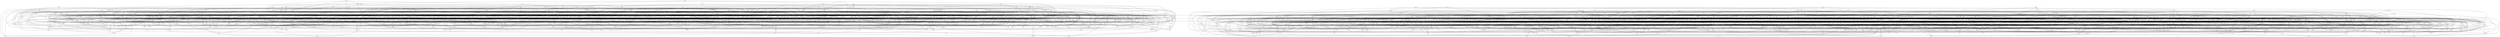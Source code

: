 strict graph {
  stv -- fjt
  stv -- tjt
  stv -- xdx
  dgq -- vmd
  dgq -- nbk
  dgq -- vgc
  dgq -- jxk
  jzd -- gmt
  jzd -- vjn
  jzd -- cdz
  jzd -- mkf
  jbv -- qrq
  lts -- bpd
  lts -- mlk
  lts -- tvq
  gzz -- pxt
  gzz -- cpm
  gzz -- ffm
  qjt -- dnr
  qjt -- vnl
  qjt -- fgg
  ddh -- kfq
  ddh -- mjp
  lkl -- gnl
  cdh -- cqt
  zmx -- chh
  zmx -- sjx
  zmx -- tzq
  gql -- prh
  gql -- qmc
  mjp -- szv
  vzr -- qch
  vzr -- tql
  krp -- vbt
  mtx -- zmr
  mtx -- hpk
  mtx -- qxf
  cpj -- dzs
  cpj -- trm
  cpj -- sgj
  vth -- lsm
  vth -- qhk
  vth -- qpq
  cjz -- hrl
  cjz -- gjh
  cjz -- fqh
  cjz -- gtg
  vqf -- ttl
  vqf -- jvt
  gsx -- hrv
  gsx -- hdd
  gsx -- pjf
  mql -- cxk
  glk -- mnt
  glk -- lxd
  glk -- xpl
  cbb -- mlk
  cbb -- vds
  cbb -- lgj
  cbb -- jbj
  jsd -- jbk
  jsd -- jbt
  jsd -- jrs
  hhv -- ttg
  hhv -- tkg
  hhv -- mlk
  bcz -- gkc
  bcz -- scj
  bcz -- xhl
  gmt -- xrx
  cpm -- pdp
  lvn -- nns
  lvn -- zhm
  lvn -- kkq
  lvn -- hpf
  bnv -- mnt
  bnv -- jvz
  tmk -- zrk
  tmk -- zch
  tmk -- tzj
  tmk -- tbj
  crx -- tdl
  crx -- hxx
  crx -- mst
  crx -- sqj
  rkz -- pth
  rkz -- ptn
  rkz -- fbd
  rkz -- krp
  hhd -- npg
  hhd -- mdc
  zdc -- frb
  zdc -- lbd
  zdc -- cnk
  zdc -- xkj
  zdc -- cmq
  tqh -- hjg
  gvs -- chf
  gvs -- gxg
  hcq -- jvz
  hcq -- vmr
  hcq -- gkc
  mlm -- ckd
  bkg -- stk
  bkg -- cqt
  bkg -- ckd
  bkg -- jhq
  bkg -- dft
  lpg -- gts
  lpg -- mqq
  lpg -- jzv
  hzh -- jdp
  hzh -- dpq
  hzh -- xxv
  hzh -- vzs
  rbd -- kbb
  rbd -- pdv
  rbd -- ldn
  rbd -- tlv
  zct -- tjq
  zct -- qtx
  zct -- fgx
  cjm -- lkr
  rhq -- pbj
  jdq -- dts
  jdq -- dkn
  jdq -- jnm
  jdq -- khc
  qcl -- hmp
  fgc -- jps
  fgc -- nnh
  fgc -- mpg
  fgc -- hjg
  lhv -- kbd
  lhv -- rhg
  lhv -- rcm
  lhv -- vdv
  czd -- sgz
  czd -- vlm
  czd -- nfq
  czd -- npq
  zqz -- sjz
  zqz -- dhz
  zqz -- tpd
  zqz -- nxk
  knk -- nqf
  knk -- njq
  knk -- xtg
  gmb -- nzb
  gmb -- rqb
  gmb -- vnl
  gmb -- mgs
  vls -- mgs
  vls -- ldq
  ngh -- dlb
  nvr -- zzt
  nvr -- qfq
  nvr -- gvs
  nvr -- frh
  fcz -- zqg
  fcz -- vdn
  fcz -- ffh
  znp -- czr
  znp -- vnc
  zzd -- jjr
  zzd -- zqf
  zzd -- spn
  zzd -- cbc
  zzd -- cjl
  sfm -- xxk
  sfm -- pjf
  sfm -- jzc
  sfm -- lrz
  qkk -- mlm
  qkk -- dmf
  czt -- tkg
  czt -- pgm
  zps -- ndv
  zps -- fqs
  vfg -- clp
  vfg -- mcc
  nxg -- qdp
  nxg -- fqs
  xls -- qcl
  xls -- bpp
  zqf -- cdh
  zqf -- hng
  fzx -- qfq
  qmg -- rmx
  glp -- bzr
  glp -- lrh
  glp -- rgk
  thc -- czf
  thc -- nqq
  thc -- jhl
  jtt -- gtj
  jtt -- jlf
  jtt -- jfc
  gvb -- jvt
  gvb -- gvn
  gvb -- tbd
  zxq -- vmb
  zxq -- tgp
  zxq -- hpk
  zxq -- jvp
  zxq -- llv
  clv -- cpj
  clv -- njx
  clv -- qjt
  clv -- bfh
  xdm -- prh
  xdm -- cbt
  xdm -- ttj
  ftv -- srs
  ftv -- tvh
  ftv -- jfc
  ftv -- gds
  cbl -- zxv
  cbl -- hxr
  zcq -- lcv
  ztk -- dlc
  ztk -- tcz
  ztk -- tdb
  ztk -- fhk
  bvt -- gbj
  bvt -- tdf
  bvt -- cdc
  bvt -- gbt
  xfz -- lzn
  xfz -- ddd
  xfz -- rkm
  xfz -- fbx
  ffs -- ghj
  ffs -- xcc
  ffs -- mhr
  ffs -- lpb
  pkn -- pjf
  nls -- lql
  xgv -- pkt
  xgv -- ckx
  css -- nnp
  gcf -- vhn
  gcf -- ksf
  gcf -- nbv
  jxm -- jhl
  jxm -- gcj
  rjn -- vtk
  rjn -- fhn
  rjn -- cmp
  ttg -- dbc
  ttg -- mjp
  gmh -- gpj
  gmh -- pkz
  gmh -- sfj
  gmh -- drj
  gmh -- srl
  dlm -- fqs
  dlm -- rmc
  dlm -- dhz
  dlm -- gqp
  stm -- cbz
  stm -- ggn
  stm -- xgv
  stm -- zbv
  tmb -- nmn
  tmb -- vvc
  tmb -- gpj
  tmb -- gvj
  fgv -- qkh
  fgv -- lfl
  fgv -- cvd
  fgv -- qvm
  rkr -- pbl
  rkr -- ctm
  rkr -- tcv
  rkr -- ttv
  kkl -- tfp
  fnd -- lvb
  fnd -- ttl
  fnd -- pjh
  fnd -- djn
  fnd -- qxf
  fnd -- kpl
  bqr -- fvg
  bqr -- ggk
  bqr -- vfc
  bqr -- lbd
  bqr -- mmk
  bqr -- gkr
  fsl -- kps
  zgl -- msb
  xcl -- btf
  rtc -- btp
  rtc -- lgs
  tdb -- fnf
  lxx -- nsp
  lxx -- clm
  gkz -- trn
  nns -- qxm
  vht -- kcz
  vht -- hqq
  vht -- zfk
  vht -- cds
  bxf -- qgz
  bxf -- kvt
  bxf -- rvm
  bxf -- rvk
  hpq -- cbp
  hpq -- jzc
  gtm -- szr
  gtm -- xdx
  gtm -- gtg
  jlm -- mqq
  jlm -- rff
  jlm -- trt
  jlm -- pjn
  vhk -- zkh
  vvc -- nmv
  vvc -- jgn
  jvh -- jvv
  jvh -- ckx
  spn -- cjl
  jlg -- mpm
  jlg -- xpn
  jlg -- phq
  jlg -- nbj
  ncl -- ckx
  fql -- xdf
  fql -- cjn
  fql -- jns
  fql -- qgz
  fql -- cbp
  kgf -- nqr
  zbf -- xnx
  zbf -- hkd
  zbf -- xxk
  zbf -- sht
  nlx -- mjz
  bqh -- skk
  bqh -- jtt
  bqh -- vvl
  bqh -- nqq
  vmx -- mng
  vmx -- fxs
  vmx -- mts
  vmx -- fnk
  hgg -- bpb
  hgg -- jhd
  hgg -- mcc
  hgg -- hrv
  cbf -- xvh
  cbf -- jvr
  ngk -- mzf
  ngk -- vmd
  ngk -- dqm
  zjm -- qrg
  zjm -- slk
  zjm -- bzt
  zjm -- rvv
  cxn -- gdr
  ckp -- csd
  ckp -- vds
  ckp -- bfx
  xpq -- zch
  xpq -- zhg
  xpq -- rqm
  xpq -- bpz
  fsn -- css
  fsn -- mpr
  nll -- mjg
  nll -- qfj
  nll -- fxx
  nll -- kfq
  nll -- tlg
  vjp -- cnd
  hzz -- xnb
  hzz -- bvz
  slk -- hsm
  slk -- gxg
  zjj -- hnf
  vzs -- txb
  btz -- mdc
  mpm -- nqf
  mpm -- dhv
  mpm -- mvh
  jcm -- smc
  jcm -- hsm
  jcm -- thc
  smj -- hlc
  fth -- vjp
  fth -- bhv
  srh -- dvt
  lcj -- gct
  lcj -- kcb
  lcj -- jzc
  lcj -- dbg
  lcj -- nbd
  hxx -- jgs
  hqk -- glj
  hqk -- kbz
  hqk -- tcr
  hqk -- qrc
  hqk -- vqh
  xcc -- vdv
  xcc -- rpb
  sll -- xzf
  sll -- dtb
  xvh -- qhm
  xvh -- csd
  ftl -- llv
  ftl -- ldp
  ftl -- qsx
  vzh -- pxt
  vzh -- lrx
  vzh -- lbn
  vzh -- txz
  vzh -- dvk
  kvr -- nxg
  kvr -- zhb
  kvr -- tvs
  lsd -- xxl
  lsd -- zss
  lsd -- rxr
  lsd -- mql
  fqm -- cxb
  fqm -- nmv
  fqm -- dgn
  fqm -- zmr
  fqm -- hsh
  fmm -- szr
  fmm -- rkm
  fmm -- frb
  dlr -- srt
  dlr -- gsr
  dlr -- ghq
  dlr -- zbc
  qzr -- gfg
  qzr -- qtx
  qzr -- jnm
  qzr -- pxm
  qzr -- tqv
  qzr -- rxg
  xnr -- xzx
  xnr -- mtc
  xnr -- cqt
  pmf -- gts
  pmf -- cps
  pmf -- kkl
  pmf -- fjf
  rvm -- qgr
  rvm -- dhf
  cvt -- dpq
  cvt -- trt
  cvt -- sdl
  cvt -- xgv
  dln -- ptn
  dln -- gnb
  dln -- jps
  mpr -- lsm
  mpr -- pzl
  ltp -- qjt
  ltp -- bpd
  ltp -- cgl
  ltp -- pgm
  kml -- gtc
  kml -- gzq
  kml -- hhl
  kml -- jhd
  plx -- gkn
  plx -- bgx
  plx -- zrj
  plx -- crm
  plx -- xpx
  tcz -- lxc
  hnf -- znj
  kkq -- qfj
  kkq -- bsj
  pbz -- crm
  zmj -- btz
  zmj -- zlj
  zmj -- ctm
  zmj -- hhp
  dsx -- tlj
  shq -- fvt
  shq -- dvt
  fxk -- zcd
  fxk -- gzn
  fxk -- prk
  fxk -- mvf
  kcx -- zds
  kcx -- ght
  kcx -- qqx
  kcx -- tnp
  tpn -- nkb
  tpn -- vzr
  zkd -- qnp
  zkd -- cdh
  zkd -- jns
  dpg -- gln
  dpg -- kbz
  dpg -- zrj
  vkr -- tlm
  vkr -- xkt
  vkr -- zjm
  vkr -- hrm
  gvj -- lmz
  qnp -- pbk
  njt -- ddh
  njt -- fdx
  njt -- hzh
  njt -- bfv
  csg -- gcm
  csg -- vth
  hdp -- smg
  hdp -- szq
  hdp -- xdm
  hdp -- bzr
  gxt -- tlj
  gxt -- hgs
  qvp -- rpd
  qvp -- xkt
  czv -- njq
  mkb -- zrh
  mkb -- zpl
  mkb -- rmx
  mkb -- vhl
  mkb -- rmk
  xjh -- lbd
  xjh -- zps
  xjh -- ldm
  xjh -- vjp
  bmp -- pnb
  bmp -- hmp
  xmz -- hbl
  xmz -- tmx
  xmz -- ncb
  xmz -- jgd
  njc -- xsg
  njc -- dzl
  njc -- zdb
  xfh -- xhp
  xfh -- cmq
  xfh -- jrs
  xfh -- fgx
  tvq -- qmg
  tvq -- mlk
  tvq -- pll
  rgk -- smj
  vnm -- cpm
  vnm -- znj
  vnm -- ccj
  vnm -- nqr
  lvb -- rtx
  ftj -- thk
  ftj -- gqr
  ftj -- npg
  ftj -- zst
  ppd -- jqx
  ppd -- rzt
  ppd -- bmz
  rzt -- bmd
  rzt -- xkz
  rhh -- frc
  rhh -- ddg
  rhh -- mtc
  rhh -- jbv
  hmr -- cmq
  hmr -- rjs
  hmr -- kkq
  kbf -- lpg
  kbf -- dvt
  kbf -- ffm
  kbf -- gns
  xhq -- gkz
  xhq -- tcr
  xhq -- thg
  sqv -- rrs
  sqv -- nns
  sqv -- tln
  ggk -- hnz
  ggk -- pgm
  zvg -- bfh
  zvg -- ncl
  zvg -- cvk
  mjg -- qbm
  mjg -- ttq
  mjg -- nsp
  mjg -- lgz
  sxc -- tvh
  sxc -- vvs
  zst -- vhr
  zst -- shc
  zst -- snf
  lxc -- jns
  mkm -- vqh
  mkm -- znp
  mkm -- zss
  mkm -- vmb
  mkm -- rhq
  fhx -- png
  fhx -- lbg
  vkn -- pqj
  vkn -- hsh
  vkn -- gzq
  jgs -- mvk
  cdc -- ptm
  cdc -- qzd
  lst -- gjn
  lst -- nlh
  tcs -- crb
  tcs -- crz
  bgf -- hrv
  xvb -- xrd
  xvb -- btp
  xvb -- tln
  vxc -- zzt
  vxc -- htf
  xxl -- pgn
  xxl -- fhs
  xxl -- ksn
  cvk -- mxj
  cvk -- kvj
  cvk -- nlx
  stb -- zdq
  hfs -- vvx
  hfs -- jbl
  hfs -- rff
  rmx -- crq
  mrz -- bph
  dgz -- nqr
  dgz -- djc
  dgz -- mnd
  dgz -- knk
  pbl -- sbm
  jkn -- dpg
  jkn -- tbg
  jkn -- hrm
  mgs -- vll
  nbh -- tlq
  nbh -- mbq
  nbh -- sld
  nbh -- qbm
  msb -- klc
  fjh -- zvv
  jcz -- kqd
  jcz -- tdl
  tvx -- ttl
  tvx -- sfc
  mnt -- bbc
  mnt -- kvj
  mnt -- bph
  bht -- cqg
  bht -- qkk
  bht -- ldp
  bht -- ltb
  vvs -- dnt
  vvs -- vfx
  kdr -- lgn
  kdr -- qsd
  kdr -- jlt
  rct -- pvm
  rct -- flg
  rct -- lrq
  rct -- bsj
  rct -- dhv
  vdx -- grl
  vdx -- pps
  vdx -- mts
  vdx -- grs
  lzm -- fck
  lzm -- mxj
  lzm -- cpm
  lzm -- dlq
  lzm -- nls
  tbh -- xrx
  gzn -- mhk
  gzn -- lbx
  jvk -- bfv
  jvk -- jrd
  jvk -- kps
  jvk -- fsm
  jvk -- lnm
  jvk -- hrk
  pth -- pzl
  pth -- ldp
  pth -- gvx
  ngj -- fnl
  ngj -- zfk
  ngj -- qzr
  ngj -- tgd
  vdn -- rgt
  vdn -- czr
  vdn -- pjj
  zvz -- tlj
  zvz -- nbv
  xfg -- xkn
  xfg -- cxb
  hnp -- vdv
  hnp -- cjn
  hnp -- zzv
  mgr -- zfd
  mgr -- qkk
  mgr -- tmj
  jrh -- dzs
  czf -- vfx
  pvn -- ldm
  pvn -- dzl
  lbh -- qpg
  lbh -- zlc
  nbj -- kcz
  nbj -- cps
  gpm -- bkv
  gpm -- fmm
  gpm -- lzp
  gpm -- cdc
  gpm -- fxv
  zcf -- xfb
  zcf -- xdb
  zcf -- mnd
  zcf -- czt
  zcf -- vmq
  rtb -- vhl
  rtb -- ldn
  rtb -- nxk
  rtb -- gtm
  ccl -- znf
  ccl -- mbp
  ccl -- vjd
  sld -- rdz
  sld -- gst
  dbn -- tbz
  dbn -- gvx
  dbn -- vrd
  dbn -- pkn
  zvc -- nsc
  zvc -- mcq
  jhj -- jlf
  jhj -- sqd
  jhj -- lkl
  jhj -- jcm
  jhj -- vvl
  vhf -- pnb
  ptm -- tfp
  ptm -- tlq
  srl -- vtk
  srl -- hdx
  srl -- zct
  frj -- jjr
  frj -- qrg
  zfk -- rrj
  zfk -- rqb
  fnf -- rzx
  fnf -- jns
  fnf -- tqp
  xjs -- hcx
  xjs -- shq
  xjs -- txb
  xjs -- gmb
  xjs -- gch
  tdq -- mhk
  tdq -- xfg
  tdq -- smc
  gmj -- dck
  gmj -- cks
  gmj -- gzz
  gmj -- pjn
  khc -- qmg
  khc -- nlg
  khc -- zsd
  zrh -- gbn
  qtx -- kfq
  rxj -- tbg
  rxj -- ftv
  rxj -- dhf
  rxj -- bkh
  ldr -- nsc
  ldr -- rvs
  ldr -- srt
  cxp -- zdb
  bqn -- xmt
  bqn -- zgl
  bqn -- bsm
  bqn -- blp
  flg -- gst
  vmq -- lll
  bjb -- gcj
  bjb -- mcc
  bjb -- lvb
  nqc -- vxq
  nqc -- tjg
  nqc -- xhp
  nqc -- sld
  bfh -- cxn
  qrl -- mdr
  qrl -- pbz
  qrl -- vvl
  vxq -- dnl
  vxq -- lgs
  vxq -- gnk
  vxq -- rtp
  jbh -- rvp
  jfc -- ddk
  jfc -- mtc
  rvd -- jlc
  rvd -- ndv
  ncb -- srd
  ncb -- gkn
  bjx -- bsm
  bjx -- ltb
  tpx -- czv
  tpx -- szr
  tpx -- tfp
  vhr -- mvk
  qdp -- kps
  qdp -- zsd
  djc -- vdh
  sjz -- kbj
  sjz -- tlg
  qrc -- hxx
  tpt -- gnj
  cbc -- cqt
  cpq -- mvb
  cpq -- jxn
  njb -- dbb
  njb -- hrx
  njb -- pxm
  xmm -- bmg
  xmm -- zpz
  xmm -- kkq
  xmm -- qfk
  xmm -- lgs
  tbj -- dlk
  tbj -- fpf
  jbj -- csd
  jbj -- lgj
  vfc -- mng
  vfc -- qvj
  cnx -- pdv
  cnk -- shq
  cnk -- jhg
  fhs -- jxn
  fxx -- fhf
  fxx -- vnl
  fxx -- ncf
  fxx -- bvp
  fxx -- bpd
  fxx -- jhg
  hth -- mqq
  hth -- cks
  hth -- gjh
  hth -- pvm
  rmc -- skz
  rmc -- dcd
  rmc -- xdx
  qks -- bhv
  zhx -- zmr
  zhx -- jtx
  zhx -- qxd
  mbq -- vdb
  mbq -- hpg
  psk -- bkc
  psk -- zzx
  mlj -- txn
  mlj -- fcr
  mlj -- rvv
  dhf -- xqn
  nbf -- zbl
  nbf -- hsb
  gnj -- zhm
  hrb -- rrj
  hrb -- tkg
  hrb -- rff
  gfr -- pll
  rvp -- lks
  tmx -- frj
  tmx -- zbt
  tmx -- dlb
  tmx -- lbx
  lhl -- kqd
  lhl -- csg
  lhl -- rxx
  mxz -- pkn
  mxz -- nnh
  jjr -- tlm
  jjr -- rvp
  bkk -- zhk
  bkk -- bvx
  bkk -- qqx
  bkk -- tkm
  bkk -- psp
  hbl -- mdc
  hbl -- kvt
  hbl -- jvp
  hbl -- rkd
  hbl -- rvm
  gnm -- pbl
  gnm -- bmz
  xgh -- bsj
  xgh -- gcr
  xgh -- hrb
  rmv -- rhq
  smg -- btf
  smg -- sqz
  smg -- jhl
  hcn -- bbc
  hcn -- fjt
  hcn -- fqq
  prk -- bgf
  prk -- pkk
  zjf -- hzq
  ffk -- dvk
  ffk -- rxm
  ffk -- vvx
  ffk -- kdr
  dbz -- vhk
  dbz -- hqv
  dbz -- djn
  dbz -- ndx
  dbz -- gpl
  dbz -- vqf
  dbz -- pnx
  pdp -- vkl
  pdp -- nqf
  gfg -- nls
  gfg -- mrz
  rkc -- srh
  gxz -- dpq
  gxz -- fhf
  gxz -- rng
  ssn -- rnx
  ssn -- mmk
  ssn -- qtx
  ssn -- ljz
  ssn -- bkc
  dgc -- dbg
  dgc -- rcd
  gqr -- gmt
  gqr -- pft
  gqr -- gcm
  ksf -- pdp
  ksf -- fsb
  ksf -- lxx
  rcx -- cqt
  qqr -- qsx
  qqr -- jbh
  qqr -- gcm
  qqr -- sqj
  gxl -- dfk
  gxl -- sdc
  gxl -- vmq
  hkl -- dts
  lqq -- cnx
  lqq -- kkl
  lqq -- sxr
  rlt -- czf
  rlt -- ptn
  rlt -- zzb
  rlt -- xbf
  djj -- jxt
  djj -- shc
  djj -- pgj
  kcc -- gkn
  jkv -- srh
  nvk -- dtb
  nvk -- hsh
  nvk -- sgg
  nvk -- qgr
  nvk -- dpd
  kxz -- gbn
  kxz -- tlq
  kxz -- rjs
  kxz -- tql
  bfp -- fsb
  bfp -- bdt
  bfp -- vdb
  bfp -- fsm
  bfp -- kgl
  cbz -- xpl
  cbz -- pdp
  cbz -- qch
  pqv -- txn
  pqv -- crx
  pqv -- mql
  pqv -- bzz
  vrb -- rfc
  vrb -- fcr
  vrb -- rqm
  vrb -- zrj
  gkr -- tpd
  gkr -- rmk
  gkr -- mdm
  clm -- kqk
  gpl -- lqc
  gpl -- frh
  kbb -- tlj
  kbb -- kbk
  kbb -- tzc
  kbb -- xvb
  vkt -- vzs
  vkt -- gpr
  vkt -- hxl
  nfj -- smj
  nfj -- qvd
  tcm -- xhl
  smk -- fpf
  smk -- ncb
  smk -- szq
  smk -- gdv
  smk -- dmf
  jlf -- kcc
  txx -- lcv
  txx -- rpj
  txx -- lfj
  txx -- fzq
  mxk -- glp
  mxk -- lxv
  mxk -- zmx
  mxk -- frm
  sjp -- ggt
  sjp -- mvf
  sjp -- zbc
  sjp -- pjf
  scj -- gpf
  scj -- njq
  sms -- nqq
  tmh -- ctf
  tmh -- zxq
  tmh -- vvl
  tmh -- dcx
  rgx -- vqc
  rgx -- vkl
  rgx -- hbz
  rgx -- rlc
  rgx -- vvr
  hng -- nvd
  bkh -- vnv
  bkh -- zxv
  bkh -- pft
  bkh -- nsc
  mrb -- gtx
  mrb -- sms
  mrb -- mtc
  mrb -- gnb
  vgq -- vhf
  vgq -- xzx
  vgq -- fzg
  thz -- fhn
  thz -- jkv
  lsb -- jbl
  clx -- vtb
  clx -- zhg
  clx -- ghq
  clx -- znf
  lsz -- dzl
  lsz -- lrk
  lsz -- llj
  lsz -- dts
  dbl -- btp
  dbl -- dck
  dbl -- tfp
  jgq -- fgg
  jgq -- qrq
  jgq -- ttq
  lcb -- tsb
  lcb -- tpm
  lcb -- mlj
  thk -- qkh
  thk -- vsl
  thk -- kcb
  csz -- rvv
  csz -- bmp
  csz -- dnt
  ftt -- hhl
  ftt -- rmv
  ftt -- bpp
  ftt -- qdm
  xzx -- hxx
  vmz -- vtb
  vmz -- jxm
  vmz -- crz
  vmz -- bnq
  cgl -- crq
  vxh -- xvh
  vxh -- rkc
  vxh -- lxd
  vxh -- vkt
  ggt -- xcl
  nmv -- bjx
  nmv -- htf
  fbd -- rcx
  sjl -- fxs
  hhz -- lxn
  hhz -- rfb
  hhz -- qbs
  hhz -- gzz
  fzq -- qlh
  fzq -- xms
  fzq -- lzp
  qsb -- rhg
  qsb -- vmh
  qsb -- ndx
  qsb -- nfj
  qsb -- vvs
  xrd -- cbz
  xrd -- pvn
  zhg -- xrx
  zhg -- bmd
  dnl -- pjx
  dnl -- jzv
  smt -- jbk
  smt -- cds
  hlv -- gxz
  hlv -- qjt
  hlv -- njx
  hlv -- qgp
  rbk -- hlc
  rbk -- rtx
  rbk -- fzx
  rbk -- fjl
  qgz -- bnd
  qgz -- dhf
  tcv -- mzf
  tcv -- ngh
  tcv -- sms
  vmr -- lfr
  vmr -- ggr
  nsp -- bhv
  jht -- zfs
  jht -- bck
  jht -- tvp
  jht -- vkc
  pmn -- jps
  pmn -- bql
  pmn -- cbl
  zpd -- lgn
  zpd -- mjp
  zpd -- dst
  drn -- lst
  drn -- lkr
  drn -- ssb
  mjs -- sbb
  mjs -- jvr
  mjs -- xfz
  mjs -- bbz
  grs -- ggr
  grs -- prp
  grs -- cvs
  grs -- srn
  grs -- fbx
  zvv -- bgm
  tpd -- dvt
  tpd -- grl
  thg -- hpk
  thg -- gxg
  thg -- vbt
  thg -- hng
  thg -- rbn
  thg -- znf
  thg -- zkd
  llm -- sll
  llm -- ttj
  llm -- lqc
  bvx -- txz
  bvx -- vdk
  bvx -- ddh
  bvx -- hbz
  gqg -- dsp
  gqg -- szr
  gqg -- dzs
  zqg -- tcj
  zqg -- lvb
  zqg -- tgp
  vmd -- zlj
  vmd -- ntk
  cbp -- qfq
  ldq -- cfx
  ldq -- ttg
  ldq -- zdb
  xhp -- cjm
  xhp -- lql
  xhp -- bvz
  vdc -- xnb
  vdc -- vvr
  vdc -- gkc
  vdc -- llg
  xtg -- nbj
  xtg -- ndv
  nhc -- lkc
  nhc -- rbt
  llv -- cbg
  kpc -- mlm
  kpc -- fpf
  vjh -- zds
  vjh -- zcj
  vjh -- hjz
  vjh -- hzz
  rsc -- ddg
  rsc -- vcl
  qxt -- tlj
  lzp -- rsc
  fdx -- lnm
  tgd -- jlc
  tgd -- jvv
  mkc -- sbg
  mkc -- bsk
  mkc -- ttl
  mkc -- qjk
  kdb -- sfg
  kdb -- cbl
  kdb -- ttj
  kdb -- cms
  kbj -- gbn
  ffh -- zrk
  ffh -- klc
  ffh -- pkn
  ktm -- jcz
  ktm -- jgn
  ktm -- pgn
  ktm -- pnd
  ktm -- fcr
  lzd -- crm
  lzd -- glp
  lzd -- phk
  lzd -- rpd
  dlq -- fxs
  dlq -- sjl
  dlq -- jvb
  dlq -- qbs
  dlq -- dhz
  zrk -- lvx
  zrk -- zbc
  krr -- rtr
  krr -- sjc
  krr -- gkz
  bkv -- xtg
  bkv -- dmg
  bkv -- bnv
  bkv -- cks
  nbr -- thj
  nbr -- tlv
  nbr -- fhx
  nbr -- lll
  lvt -- mnd
  lvt -- fqc
  lvt -- tvt
  lvt -- tlg
  vnc -- cnb
  vnc -- rvk
  smx -- vdx
  smx -- prp
  smx -- jvb
  smx -- hkl
  dmf -- vbt
  dmf -- bnq
  ldh -- mtc
  ldh -- hhl
  qsf -- tgd
  qsf -- thz
  qsf -- lpg
  mxh -- qsf
  mxh -- vqc
  mxh -- jbk
  mxh -- pkt
  cqg -- qvm
  dlc -- cvd
  dlc -- glm
  dlc -- tcr
  dlc -- scq
  vbn -- lhl
  vbn -- nnh
  vbn -- xdf
  vbn -- cqt
  vbn -- dqm
  rxr -- zsm
  rxr -- glf
  blp -- dqm
  blp -- mkf
  mcm -- vdc
  mcm -- lts
  mcm -- vcl
  njx -- fqq
  njx -- bdb
  njx -- rmk
  rnr -- tvh
  rnr -- vbc
  rkm -- jnv
  rkm -- zrh
  rkm -- gfr
  jth -- bqz
  jth -- fcr
  jth -- krp
  jth -- qdm
  rng -- lcv
  rng -- rfb
  rng -- gpj
  sxt -- lxx
  sxt -- drj
  sxt -- dbl
  sxt -- shq
  gpj -- vll
  gpj -- cvs
  hpf -- vll
  hpf -- lkc
  psm -- glp
  psm -- qvp
  psm -- nbd
  psm -- qpq
  tjq -- sgz
  tjq -- tlj
  tjq -- dhz
  xkx -- pnb
  xkx -- rnr
  xkx -- lqn
  xkx -- rhq
  xkx -- ztj
  tgp -- phk
  tgp -- bsm
  tgp -- rhg
  vhn -- fvd
  vhn -- vdh
  qxm -- srn
  qxm -- rqb
  kcr -- hrv
  kcr -- lcb
  kcr -- ksc
  kcr -- lfl
  fxv -- kpv
  fxv -- vls
  fxv -- kmp
  vlm -- szv
  vlm -- mxj
  gtg -- kkl
  hbz -- lgz
  hbz -- tpn
  cps -- hqq
  rdz -- hdx
  rdz -- tql
  pln -- bhv
  pln -- vzs
  pln -- vkl
  hrm -- ldp
  hrm -- bzr
  bjv -- pbp
  bjv -- bzr
  bjv -- crx
  bjv -- hvp
  sqg -- plz
  sqg -- fml
  sqg -- rxg
  sqg -- rsc
  sqg -- lqq
  mmk -- dsx
  mmk -- tfp
  pkz -- mdb
  pkz -- hvs
  rlc -- tpt
  rlc -- zjj
  rlc -- hdx
  kfm -- fgx
  kfm -- ddg
  kfm -- zdb
  kfm -- cxp
  dpn -- vkn
  dpn -- zjf
  dpn -- scq
  dpn -- rzc
  lxd -- tlv
  rcg -- xxl
  rcg -- hbl
  rcg -- sgg
  rcg -- rvk
  kgr -- ztb
  kgr -- fgg
  kgr -- dnr
  kgr -- lst
  xfb -- vdb
  xfb -- mdm
  xfb -- jlc
  xfb -- nlh
  kzc -- gxg
  kzc -- dbz
  kzc -- fgr
  kzc -- vhc
  fml -- gbn
  fml -- vlm
  fml -- hmz
  fml -- nlg
  mqq -- hpf
  mfp -- prk
  mfp -- ztj
  mfp -- hlc
  mfp -- zzt
  tpm -- ckd
  tpm -- bmd
  tpm -- sms
  dcx -- crb
  dcx -- fhs
  dcx -- vhf
  ttc -- fgl
  kzr -- qzd
  kzr -- ndq
  kzr -- zcx
  kzr -- fqc
  bmh -- xzh
  nmn -- jqx
  nmn -- qvd
  fhn -- hrk
  lrz -- tmz
  lrz -- hxr
  lrz -- mcq
  lrz -- rkd
  lrz -- bzt
  fjl -- ngh
  cds -- ttq
  cds -- srh
  mjz -- jhb
  ttv -- fhs
  ttv -- smz
  ttv -- fgr
  tzj -- jmq
  tzj -- jbh
  vsq -- cxp
  vsq -- qxc
  vsq -- frb
  hsr -- zsb
  hsr -- cms
  hsr -- jkn
  hsr -- ttc
  brf -- ljz
  brf -- dkn
  brf -- jhb
  brf -- cnd
  brf -- grl
  brf -- sdc
  jzm -- qkq
  jzm -- lgs
  jzm -- pkt
  tch -- mdr
  tch -- znb
  tch -- sbm
  tch -- chf
  jlt -- vmq
  rxm -- ndv
  xtx -- mlj
  xtx -- vjq
  xtx -- nmf
  xtx -- tsb
  kts -- vds
  kts -- zpz
  kts -- zbl
  kts -- zpd
  kts -- nxg
  lbn -- pps
  lbn -- hgs
  zch -- kql
  zch -- dtm
  zch -- cxk
  zch -- gds
  qqv -- grg
  qqv -- qvd
  qqv -- cdn
  qqv -- qpj
  szs -- qgz
  szs -- rmp
  szs -- zmr
  szs -- pkk
  szs -- tcj
  szs -- qpj
  szs -- dxn
  crz -- mbp
  xmr -- tbh
  xmr -- xkz
  xmr -- sfg
  jhc -- pbz
  jhc -- xbf
  jhc -- gln
  tzc -- qhm
  rrn -- kfq
  rrn -- kgf
  rrn -- bkc
  rrn -- jbk
  drj -- zkj
  drj -- vnl
  pbv -- czv
  pbv -- mcl
  pbv -- vzs
  mtq -- qhm
  mtq -- qsd
  mtq -- njq
  tzq -- msb
  tzq -- fjl
  ctf -- hhd
  ctf -- vhr
  ctf -- gkg
  ctf -- npg
  ctf -- fcz
  hkp -- jsd
  hkp -- vcl
  hkp -- mjz
  hkp -- kgf
  hkp -- tvt
  sdl -- zvz
  sdl -- qch
  phq -- gpf
  phq -- fsl
  ztj -- zxv
  gbh -- txb
  gbh -- dbc
  tcr -- nfp
  zhk -- hnz
  dfh -- dzd
  dfh -- zmj
  dfh -- tbj
  dfh -- jjb
  lbd -- ncf
  lbd -- jlc
  qdm -- ntk
  qdm -- klp
  frm -- pbj
  frm -- rzx
  frm -- mtc
  frm -- snx
  tvp -- znb
  tvp -- jhd
  ndx -- bpp
  gqp -- gdr
  gqp -- hqq
  gqp -- szv
  tdg -- cmf
  tdg -- tlm
  tdg -- gtx
  msr -- dft
  msr -- cdz
  msr -- fzg
  msr -- hsm
  msr -- bxj
  nml -- jtq
  nml -- bjx
  nml -- gct
  ctm -- cqg
  ctm -- gnp
  ctm -- jxm
  qds -- ldm
  lgz -- kqk
  nbx -- zvj
  nbx -- jck
  nbx -- jvh
  xph -- pbl
  xph -- chh
  xph -- tmt
  xph -- zsx
  gzc -- ktm
  gzc -- hxr
  gzc -- gtj
  vxk -- lcv
  vxk -- hrk
  vxk -- vqc
  vxk -- hqq
  qbs -- ncl
  qbs -- qxm
  lpb -- bjb
  lpb -- dnt
  vxl -- gnj
  dxg -- fjf
  dxg -- cgl
  dxg -- nbx
  dxg -- crq
  zkj -- fnk
  zkj -- rrs
  zkj -- gbh
  kdt -- jjb
  kdt -- smz
  kdt -- tvh
  kdt -- xcc
  qhk -- xbf
  qhk -- xxk
  lrx -- sgz
  ght -- kbj
  ght -- bvz
  tnp -- lvn
  tnp -- vlm
  tnp -- njc
  rvs -- spn
  rvs -- dzv
  rvs -- cbp
  rvs -- vhk
  bkn -- ckx
  bkn -- fqq
  bkn -- jkv
  bkn -- dmg
  bzs -- qgr
  bzs -- tbh
  bzs -- sbm
  bzs -- pbk
  btp -- lck
  hxl -- nqf
  hxl -- lfr
  hxl -- fhq
  hxl -- mvh
  xnb -- djq
  xnb -- fdx
  xrr -- vcl
  xrr -- zrh
  xrr -- mcl
  xrr -- bbz
  nzp -- zfd
  nzp -- frm
  nzp -- ttj
  cng -- kpc
  cng -- jgs
  cng -- qhk
  cng -- qfq
  sbm -- gnl
  gcr -- ssb
  gcr -- qnf
  gcr -- cmk
  mdm -- rbt
  mdm -- zvv
  mdm -- zds
  pnz -- vvc
  pnz -- zzv
  pnz -- jhq
  pnz -- gnm
  rmp -- htf
  gds -- rbn
  pmr -- gzq
  pmr -- btr
  pmr -- rpb
  pkk -- lxl
  pkk -- qkh
  pkk -- mtx
  vdk -- rkc
  pbp -- rkd
  pbp -- nxs
  xxh -- blp
  xxh -- qkh
  xxh -- kvt
  xxh -- szb
  xxh -- llv
  xxh -- dbg
  nzc -- brn
  nzc -- mfb
  nzc -- zkh
  nzc -- zjf
  nzc -- xzx
  nsq -- zpz
  nsq -- xms
  nsq -- glk
  nsq -- jvz
  nsq -- htj
  tsb -- lmz
  tsb -- qcl
  qpg -- jjb
  qpg -- jqx
  qpg -- rtx
  cbn -- ncl
  cbn -- fhq
  cbn -- xhk
  cbn -- pkz
  cbn -- ldb
  bvg -- rfc
  bvg -- ksn
  bvg -- fsv
  bvg -- rhg
  skb -- llg
  skb -- nlh
  skb -- xhl
  sdc -- dts
  sdc -- dzs
  gvt -- vmh
  gvt -- qrl
  gvt -- bvl
  gvt -- tbd
  dxj -- jnv
  dxj -- nhm
  dxj -- dck
  ppc -- ldb
  ppc -- tpn
  ppc -- bdb
  ppc -- ncl
  jvb -- tcm
  sqz -- lqn
  dst -- qks
  skz -- bbc
  skz -- tzc
  vtf -- zpp
  vtf -- glf
  dvc -- qch
  dvc -- kjd
  dvc -- zzx
  dvc -- szv
  vtq -- ghl
  vtq -- sqz
  vtq -- fhl
  vtq -- qcl
  vtq -- mcq
  rfc -- glm
  rfc -- stb
  rfc -- gsx
  rtp -- fqq
  srd -- jns
  kgl -- pll
  kgl -- qxc
  kbk -- zqq
  kbk -- qmg
  kbk -- ghh
  tdl -- lqn
  srn -- gdr
  srn -- jnm
  srn -- rnx
  vpd -- btr
  vpd -- jxt
  lbx -- kpl
  lbx -- nnp
  lbx -- dzd
  pnd -- hqv
  pnd -- pbj
  smz -- snx
  xhf -- hnf
  xhf -- rdz
  xhf -- gxt
  qlh -- ddg
  qlh -- lll
  rgt -- pnx
  fht -- xfg
  fht -- lsm
  fht -- hrv
  fht -- sjc
  fht -- fgv
  bfx -- bgm
  bfx -- lfr
  qxc -- dts
  qxc -- hnz
  qxc -- gqg
  nmf -- zkh
  nmf -- fzg
  xxv -- dnl
  xxv -- rdm
  xxv -- dvk
  pxz -- ltp
  pxz -- vmj
  pxz -- gdr
  pxz -- lxn
  tvt -- zcq
  ltn -- zzb
  ltn -- gtj
  ltn -- trn
  mkz -- rrj
  mkz -- rdm
  mkz -- frb
  mkz -- llg
  cms -- gcj
  cms -- kpl
  cpv -- nhc
  cpv -- kcm
  cpv -- jrh
  cpv -- dhv
  gjh -- bfx
  gjh -- tlj
  btn -- cpm
  bvl -- hdd
  bvl -- jps
  bvl -- pbl
  bvl -- rzx
  dzq -- pxk
  dzq -- qcf
  dzq -- cxn
  dzq -- vhl
  dzq -- lcv
  dzq -- rtz
  dzq -- qrq
  vqd -- jvt
  vqd -- tqp
  pft -- dbg
  xgk -- dlb
  xgk -- krc
  xgk -- bql
  qzd -- mxj
  ddf -- rtc
  ddf -- rtp
  ddf -- sjl
  ddf -- kqk
  bst -- lqq
  bst -- crg
  bst -- ggn
  bst -- czv
  bst -- vdk
  qpq -- fgl
  qpq -- lks
  qpq -- gsr
  fvj -- pxk
  fvj -- hrl
  fvj -- crg
  vdg -- jck
  nsb -- ddd
  nsb -- zhm
  nsb -- qxt
  nsb -- scj
  fqh -- ght
  fqh -- tlg
  fqh -- hhq
  xdf -- jtq
  nxj -- bjg
  nxj -- bql
  nxj -- nss
  nxj -- sxc
  crt -- zqq
  crt -- gxt
  crt -- fsh
  crt -- vds
  bsk -- vmb
  bsk -- tmt
  kvt -- ttc
  jrc -- txn
  jrc -- rvp
  jrc -- cdn
  jrc -- smj
  tkm -- pbv
  tkm -- tjt
  tkm -- vdg
  lrq -- njq
  lrq -- dcd
  lrq -- stv
  msd -- bfh
  msd -- nls
  msd -- kqk
  gvn -- bgx
  gvn -- rvk
  gvn -- rgt
  czr -- vmh
  czr -- qrc
  lqc -- lrh
  nnv -- zhk
  nnv -- gnk
  nnv -- bmr
  nnv -- vvr
  nnv -- fjs
  nnv -- gnj
  pfp -- rzt
  pfp -- gnp
  pfp -- hhp
  pkt -- jlc
  cmp -- hrk
  cmp -- ddg
  cmp -- jgq
  cmp -- tdf
  dkn -- bmg
  dkn -- lzn
  pmm -- cvd
  pmm -- zgl
  pmm -- lbh
  pmm -- mst
  pmm -- bgx
  qkr -- sht
  qkr -- tzj
  qkr -- cbt
  qkr -- ccl
  mss -- rmv
  mss -- tdl
  mss -- vhc
  mss -- gnp
  kpv -- fds
  kpv -- qqx
  kpv -- fnr
  hxz -- jhb
  hxz -- dvt
  dcd -- zpl
  dcd -- qxc
  lvl -- zkh
  lvl -- lks
  lvl -- frj
  lvl -- qvp
  jjb -- jxt
  tmz -- hzj
  tmz -- zpf
  hsb -- vdg
  hsb -- rfb
  hsb -- jhb
  nmx -- msj
  nmx -- ssb
  nmx -- kpv
  bpb -- sms
  zdz -- gpf
  zdz -- mrz
  zdz -- pps
  hxf -- zbl
  phm -- cjm
  phm -- dsx
  phm -- fjt
  phm -- nfq
  phm -- hhf
  pvm -- fhr
  pvm -- sgj
  sqs -- ggt
  sqs -- pfb
  rbv -- lck
  rbv -- qxt
  rbv -- zrh
  rbv -- flg
  xbf -- rzx
  qvj -- jbk
  qvj -- gst
  kks -- jgd
  kks -- zpp
  kks -- zlc
  kks -- zpf
  kxd -- rjs
  kxd -- fjh
  kxd -- fxs
  kxd -- bcp
  pqx -- bzf
  pqx -- sfb
  pqx -- sqj
  pqx -- xkx
  rcm -- gpl
  rcm -- xzf
  rcm -- bgf
  rcm -- qvd
  ghh -- ccj
  ghh -- vmq
  ghh -- nkb
  ggr -- zhm
  zlj -- chh
  zlj -- gct
  lfn -- bdf
  lfn -- qcl
  lfn -- pgj
  lfn -- clp
  nlg -- tzc
  nlg -- fxs
  krf -- jgq
  krf -- hxf
  krf -- jrh
  krf -- vmg
  vjq -- ptn
  jhq -- zxp
  jhq -- mst
  jhq -- jzq
  xdh -- qpb
  xdh -- ttx
  xdh -- fhq
  xdh -- svg
  mpg -- zss
  mpg -- cdh
  tnq -- gch
  gtc -- qrs
  gtc -- tcs
  gtc -- lpf
  gtc -- mvb
  gzd -- gjh
  gzd -- cgl
  gzd -- rvd
  tpk -- vkt
  tpk -- smx
  tpk -- tcm
  tpk -- lcl
  bnx -- lxc
  bnx -- frm
  bnx -- sqt
  bnx -- bbd
  rvk -- tcj
  qnf -- hhf
  qnf -- hcq
  qnf -- rtp
  qnf -- kbs
  pjh -- kcc
  qfn -- bnq
  qfn -- gkx
  qfn -- smz
  qfn -- nfp
  qfn -- dxf
  qfn -- zrk
  qfn -- gnp
  zmd -- kpl
  zmd -- hpk
  zmd -- hzj
  zmd -- sfc
  cmk -- dnr
  cmk -- ckx
  cmk -- tln
  cmk -- frc
  cmk -- jlt
  znf -- cbc
  fhk -- nxs
  fhk -- dxn
  fhk -- ztj
  kbp -- nbf
  kbp -- ckp
  kbp -- pxm
  kbp -- bvp
  kbp -- sxr
  rzc -- vnv
  rzc -- rbn
  rzc -- bzr
  fgh -- sgg
  fgh -- btr
  fsc -- jbh
  fsc -- hmp
  fsc -- mzg
  fsc -- czf
  llx -- jhg
  bzz -- tqp
  vnv -- nlm
  vnv -- jgs
  vnv -- tdg
  kmp -- fjf
  kmp -- pgs
  kmp -- btn
  dnt -- gtj
  lfx -- kkz
  lsm -- crb
  lsm -- sfg
  lfj -- lzn
  lfj -- qzd
  fpl -- tmj
  fpl -- pbz
  fpl -- zbc
  fpl -- zxv
  xhh -- hqq
  xhh -- tjq
  xhh -- rvd
  xhh -- hmr
  xhh -- srn
  hkf -- fsb
  hkf -- zsd
  hkf -- pps
  hkf -- fml
  nzb -- dts
  nzb -- jkv
  zpf -- srd
  zpf -- hxr
  gdv -- hhp
  gdv -- qvm
  rjz -- vlb
  rjz -- pkn
  rjz -- lfl
  xkj -- nfq
  xkj -- fjs
  xkj -- lxd
  jcj -- fgr
  jcj -- zgl
  jcj -- bzz
  jcj -- xls
  jgd -- lpf
  jgd -- rvs
  jgd -- mhr
  fcr -- nfp
  lpf -- xcl
  lpf -- lvb
  bgt -- fsn
  bgt -- hxx
  bgt -- xgk
  bgt -- clt
  bdt -- bfv
  bdt -- gch
  bdt -- cjm
  skl -- zvc
  skl -- vxc
  zkf -- vnv
  zkf -- tdt
  zkf -- qvd
  ksn -- tmz
  ksn -- ldh
  kbz -- btf
  rkd -- vjd
  ghl -- gvt
  ghl -- znp
  ghl -- klp
  ghl -- gvj
  shc -- nvd
  bph -- llg
  bph -- pll
  tsp -- kvr
  tsp -- pvn
  tsp -- sgz
  tsp -- nkb
  tsp -- tqv
  xbt -- ccj
  xbt -- kcz
  chn -- kpx
  chn -- pfp
  chn -- lzd
  chn -- zdq
  gsv -- kpx
  gsv -- lvx
  gsv -- kvt
  gsv -- ldh
  bxj -- jzc
  bxj -- mkf
  mhr -- nvd
  fqj -- xkz
  fqj -- lxl
  fqj -- zrj
  zbt -- dlk
  zbt -- vhr
  fck -- txq
  fck -- qfk
  fck -- zpl
  ttd -- zjf
  ttd -- qsr
  ttd -- pnb
  kbd -- gvs
  kbd -- dpd
  kbd -- dqm
  kbd -- dln
  rch -- pbp
  rch -- pqj
  rch -- nzp
  rch -- gsf
  jjp -- hfs
  jjp -- pjn
  jjp -- jrd
  jjp -- bgm
  cxv -- rrn
  cxv -- psk
  cxv -- sfj
  cxv -- lkc
  ggn -- nzr
  ggn -- jvv
  xkn -- cqt
  xkn -- cdh
  bjf -- jlf
  bjf -- zbt
  bjf -- fpf
  bjf -- njg
  vrr -- pzd
  vrr -- qmc
  vrr -- hzj
  vrr -- fsv
  vrr -- dlb
  qqx -- lrk
  tvc -- cpq
  tvc -- pjh
  tvc -- dzg
  tvc -- dxn
  tvc -- krr
  tvc -- smg
  kcm -- jvh
  kcm -- qrq
  kcm -- bfl
  kcm -- mcf
  dfk -- lgz
  dfk -- cbz
  dfk -- nbv
  brn -- xxk
  brn -- tbg
  brn -- kkz
  sqq -- mtx
  sqq -- hqv
  sqq -- pnx
  sqq -- pbk
  sqq -- lpb
  pzd -- vmh
  pzd -- vdv
  lpj -- bmg
  lpj -- lck
  lpj -- ptm
  lpj -- fvj
  cxk -- cxb
  cxk -- zhg
  nnp -- tcr
  thx -- zpl
  ldn -- fqs
  ldn -- hrx
  ffm -- vdl
  ffm -- tzc
  ffm -- mvh
  fnl -- vhn
  nhm -- rff
  txn -- gcj
  fgs -- skk
  fgs -- css
  fgs -- fdz
  djq -- qfj
  djq -- clm
  xnx -- chf
  xnx -- rgk
  xnx -- qkk
  xnx -- mvb
  xnx -- bgx
  kbx -- cnb
  kbx -- vbc
  kbx -- lxl
  kbx -- cbl
  kln -- frh
  kln -- nbg
  kln -- stb
  kln -- vpd
  kln -- nml
  krg -- dbb
  krg -- vxl
  krg -- cnd
  krg -- mts
  fhl -- fbd
  fhl -- jvp
  fhl -- nbg
  jhg -- tpd
  zbv -- btn
  zbv -- jrd
  zbv -- tvs
  ncf -- xsg
  ncf -- dsp
  mbp -- mhr
  tmm -- dbc
  tmm -- nhc
  tmm -- rgz
  tmm -- fhn
  lzl -- flg
  lzl -- smx
  lzl -- sfd
  lzl -- fqq
  lzl -- zdz
  bdf -- nlm
  bdf -- css
  bdf -- cmf
  bdf -- rmp
  bdf -- nzh
  nnx -- vmt
  nnx -- mlj
  nnx -- dft
  nnx -- mqd
  nnx -- mlf
  nxk -- jvh
  nxk -- pjn
  nxk -- gfr
  lvx -- cjn
  lxn -- jbl
  lxn -- btn
  lxn -- vhx
  sfb -- gnm
  sfb -- ttl
  dhc -- vnt
  dhc -- dlv
  dhc -- vvc
  dhc -- gcj
  gbj -- djc
  gbj -- ggr
  nnh -- zss
  nnh -- gzq
  nnh -- vjn
  rjl -- ndv
  rjl -- jmp
  rjl -- nrz
  rjl -- rjn
  rjl -- bmr
  zvn -- hpq
  zvn -- gql
  zvn -- lrh
  zvn -- vgq
  kpx -- qmv
  kpx -- qnp
  kpx -- hvp
  lcl -- bdb
  lcl -- pxt
  mlf -- klc
  mlf -- stk
  mlf -- zsb
  bch -- bkc
  bch -- rxg
  jgn -- msb
  vkc -- msb
  vkc -- ffh
  vkc -- gft
  fds -- bkc
  fds -- rdm
  fds -- qks
  hqv -- qpj
  hqv -- rpb
  zfs -- xqn
  zfs -- hpq
  zfs -- dtm
  gpr -- zps
  gpr -- fhf
  gpr -- gch
  ssb -- lck
  ssb -- dxj
  jxk -- zzb
  jxk -- qvm
  jxk -- qrs
  jxk -- vtf
  cmf -- gkg
  cmf -- vjn
  cbg -- tqh
  cpk -- smt
  cpk -- ksf
  cpk -- jbl
  cpk -- qvj
  cpk -- gfr
  cpk -- prs
  frh -- gtx
  jck -- vmg
  thm -- fhx
  thm -- fsh
  thm -- qgp
  bpz -- ppd
  bpz -- xbf
  bpz -- ttc
  bpz -- zmr
  lrk -- ttq
  lrk -- pln
  klp -- xzf
  klp -- gnb
  kqd -- lqc
  gjn -- mcf
  gjn -- gnk
  qmv -- bnd
  qmv -- tvx
  qcf -- mcm
  qcf -- xbt
  qcf -- vxl
  bjg -- qmc
  bjg -- qpj
  bjg -- ltb
  svg -- tjt
  svg -- dzl
  ntv -- pxk
  ntv -- qxt
  ntv -- mgs
  ntv -- zpz
  mst -- kcb
  qrg -- cvd
  qrg -- dlk
  vlb -- xzh
  vlb -- ltn
  krx -- xpl
  krx -- drn
  krx -- qds
  krx -- xtg
  phk -- sfc
  fvl -- rtc
  fvl -- bbz
  fvl -- ccj
  fvl -- sfd
  gkh -- bfv
  gkh -- jnv
  gkh -- thm
  gkh -- qpb
  gkh -- jjp
  mzn -- rxr
  mzn -- mgr
  mzn -- lkl
  mzn -- zdq
  dgx -- lsm
  dgx -- sfc
  dgx -- bks
  dgx -- vfg
  nzx -- crt
  nzx -- ggg
  nzx -- msd
  nzx -- mcf
  nzx -- lql
  nzx -- jzv
  bbd -- gcm
  bbd -- xzf
  qss -- bql
  qss -- jhl
  qss -- hjg
  njq -- fgg
  njq -- rxm
  fjf -- pgs
  fjf -- vdh
  tbf -- tdf
  tbf -- jvz
  tbf -- gfg
  sjx -- xrx
  zsx -- tqp
  zsx -- sqd
  zsx -- dnt
  shk -- nmn
  shk -- tdb
  shk -- vjd
  kql -- jns
  stc -- bpb
  stc -- pth
  stc -- dgc
  stc -- zsb
  nbd -- mvk
  rcd -- qpg
  rcd -- dxn
  sdf -- trm
  sdf -- jbj
  sdf -- sqv
  sdf -- psk
  sql -- nsp
  sql -- sqv
  sql -- dhz
  sql -- cvs
  znj -- fsl
  zcd -- zlc
  zcd -- xkz
  zcd -- pjf
  lbq -- cbl
  lbq -- xnr
  lbq -- zkh
  lbq -- mgr
  lbq -- mbp
  lbq -- sqs
  lbq -- tdt
  lbq -- zmx
  lbq -- ngk
  dqm -- qgr
  dqm -- cpq
  txz -- tnq
  txz -- nhm
  ntt -- rgk
  ntt -- qnp
  qgb -- jnv
  qgb -- sql
  qgb -- rdm
  qgb -- gts
  zcj -- nxn
  zcj -- bnv
  hsn -- czr
  hsn -- szq
  hsn -- fgh
  hsn -- mdr
  dlv -- mcq
  gjq -- fzx
  gjq -- sqs
  gjq -- bkh
  gjq -- fhk
  njn -- qfk
  njn -- svg
  njn -- kps
  njn -- jbv
  njn -- xtx
  njn -- jvb
  hmz -- dvk
  hmz -- nrz
  pkd -- jzt
  pkd -- mnt
  pkd -- gst
  pkd -- lkr
  lmz -- jqx
  pfc -- xpx
  pfc -- gvj
  pfc -- rcx
  pfc -- lvb
  zdn -- vqh
  zdn -- dbp
  zdn -- zqf
  zdn -- fgh
  cpd -- sqd
  cpd -- stk
  cpd -- cnb
  prs -- tlq
  prs -- jgh
  prs -- cks
  mmm -- qfq
  mmm -- sqj
  mmm -- rqm
  mmm -- tlm
  bqz -- vxc
  bqz -- gkz
  bqz -- cbp
  xbb -- rpj
  xbb -- mpm
  xbb -- tvq
  xpn -- fxs
  gdq -- hcx
  gdq -- qdp
  gdq -- gns
  bjd -- qmc
  bjd -- mpg
  bjd -- lrh
  jmq -- pbk
  jdp -- fnl
  jdp -- mqq
  jdp -- xpn
  jdp -- fbx
  xqn -- pjj
  xqn -- zdq
  gjl -- zpp
  gjl -- pzd
  dcp -- pgm
  dcp -- fth
  dcp -- rrj
  dcp -- tlv
  dcp -- zhb
  jcl -- pnd
  jcl -- mlm
  jcl -- ggt
  ppg -- nbm
  ppg -- srt
  ppg -- ttj
  ppg -- lrz
  xgx -- fpl
  xgx -- vpd
  xgx -- xcl
  xgx -- fsn
  bbz -- skb
  bbz -- prp
  bbz -- ggk
  snf -- nmn
  snf -- chf
  ksc -- nfj
  ksc -- gtx
  ksc -- rjf
  vqh -- dtm
  bfl -- rrn
  bfl -- sfj
  nss -- xkn
  nss -- snx
  nss -- lvx
  nss -- jtx
  dzd -- jmq
  dzd -- gvj
  mdc -- gkx
  rbt -- rqb
  rbt -- htj
  rpj -- gns
  rpj -- fsl
  crg -- hpf
  crg -- pjx
  vnt -- xcc
  vnt -- mpr
  vnt -- pfb
  vnt -- xpx
  sht -- jvt
  vdh -- cxp
  dpj -- gdv
  dpj -- vlb
  dpj -- djn
  dpj -- jcz
  dpj -- qrs
  tht -- tlj
  tht -- rxm
  tht -- thx
  tht -- gzd
  gft -- xdf
  gft -- fzx
  gft -- srd
  jzq -- lfl
  jzq -- fsv
  pgk -- tnq
  pgk -- rdm
  pgk -- sjz
  pgk -- dbc
  mvf -- gsr
  hvs -- tkg
  hvs -- zvz
  hvs -- gkc
  rzb -- gtg
  rzb -- prp
  rzb -- dst
  tsx -- vhc
  tsx -- ntk
  tsx -- xbr
  qfk -- bgm
  cln -- npg
  cln -- nvd
  cln -- vhf
  cln -- dtb
  gts -- rfb
  lqg -- jrh
  lqg -- dst
  lqg -- fhr
  lqg -- sbb
  cgr -- ghq
  cgr -- tcs
  cgr -- dlv
  cgr -- bmx
  cgr -- hlc
  gst -- jhg
  gst -- vkl
  dft -- mzf
  mxp -- bqn
  mxp -- djj
  mxp -- mvf
  mxp -- mpg
  sxp -- ckd
  sxp -- gct
  sxp -- nbg
  sxp -- jvp
  rgz -- lsb
  rgz -- zkj
  rgz -- trg
  rgz -- vfc
  rgz -- jzm
  mjj -- rcd
  mjj -- gkn
  mjj -- qss
  txp -- dpq
  txp -- xnb
  txp -- jzv
  txp -- kgf
  txp -- qlh
  txp -- zps
  qsr -- qsx
  qsr -- ccl
  qsr -- gct
  zpk -- lsd
  zpk -- xmr
  zpk -- btz
  zpk -- llm
  zpk -- ldr
  zpk -- vfx
  vtb -- mdr
  vtb -- pgn
  vtb -- rvp
  hhl -- vqf
  hsm -- fbd
  hsm -- gln
  tbz -- gzc
  tbz -- zsm
  tbz -- gsr
  dfb -- dpg
  dfb -- ntd
  dfb -- kbx
  dfb -- gsf
  dfb -- czr
  jtx -- krp
  jtx -- hrv
  ddk -- nfp
  ddk -- htf
  ddk -- kkz
  ddk -- rcx
  rqm -- jcm
  rqm -- nnh
  flk -- hzq
  flk -- vsl
  flk -- tdq
  flk -- zbt
  lkr -- kbs
  lkr -- vhx
  mnd -- sjl
  mnd -- lsb
  cvs -- rrs
  ttx -- jck
  ttx -- xfs
  ttx -- tdf
  cdz -- sqd
  cdz -- glf
  tsk -- phq
  tsk -- rdz
  tsk -- gcf
  tsk -- vmx
  gxf -- hnf
  gxf -- zcq
  gxf -- pgs
  gxf -- vmg
  gxf -- czv
  xgp -- vsq
  xgp -- mrz
  xgp -- lql
  xgp -- tvs
  xgp -- sfd
  zbc -- nqq
  mkh -- xpx
  mkh -- tbj
  mkh -- stb
  rtr -- bbd
  rtr -- lpf
  rtr -- xkt
  mqd -- zjm
  mqd -- gkn
  mqd -- gsr
  xbr -- qmc
  xbr -- hng
  xbr -- nlm
  xbr -- zsx
  fsm -- cxn
  hzq -- krp
  hzq -- qss
  hzq -- jxm
  trg -- lfj
  trg -- vdg
  trg -- cbf
  lhh -- grl
  lhh -- jmp
  lhh -- tbf
  lhh -- dnl
  bmz -- rcd
  bmz -- gds
  bmz -- pgn
  dhv -- tpt
  tdt -- mkf
  tdt -- nbd
  fgx -- rkc
  mng -- zvv
  mng -- hhq
  mng -- rmx
  hrx -- zsd
  hrx -- hzz
  hrx -- hxz
  tmt -- kbz
  tmt -- sht
  tmt -- jgn
  tmt -- glf
  qpb -- llx
  qpb -- tql
  vgc -- dpd
  vgc -- shc
  vgc -- bnq
  vvl -- nsc
  fqc -- vzr
  fqc -- gtm
  fqc -- tlq
  scq -- gkg
  scq -- sqt
  thn -- hjg
  thn -- ttd
  thn -- tcz
  thn -- tvp
  vqc -- lnm
  nqh -- pjj
  nqh -- pbj
  nqh -- xzx
  dzv -- fhl
  szq -- ztj
  szq -- hpq
  rtz -- mts
  rtz -- rzb
  rtz -- skz
  jgh -- tpt
  jgh -- llx
  fnk -- gdr
  fnk -- pdp
  pxk -- cps
  pxk -- zqq
  pxk -- xfs
  pxk -- jbv
  fvt -- kcz
  fvt -- xfs
  fvt -- nlx
  mhh -- snf
  mhh -- rpb
  mhh -- bmh
  mhh -- cjn
  mhh -- njg
  fdp -- fgl
  fdp -- jgs
  fdp -- zlc
  fdp -- btr
  mhk -- jtq
  cbt -- kpl
  cbt -- vmb
  cbt -- lxc
  cbt -- zzv
  vnx -- shk
  vnx -- fgl
  vnx -- qkk
  vnx -- xnx
  vnx -- zmj
  ghq -- crm
  ghq -- nxs
  ghq -- klc
  qjk -- mjj
  qjk -- zlc
  tbd -- kql
  tbd -- sqq
  dss -- jtq
  dss -- kpl
  dss -- rmv
  dss -- nvk
  ljz -- fxs
  ljz -- hxf
  mfb -- jps
  mfb -- sjx
  pbg -- lfr
  pbg -- clm
  pbg -- pdv
  pbg -- zjj
  pbg -- jlt
  dzg -- jmq
  dzg -- glf
  dzg -- qvd
  sqt -- mvb
  vcj -- fsb
  vcj -- gbn
  vcj -- cbf
  vcj -- qfj
  hlb -- gjl
  hlb -- ccl
  hlb -- gcc
  hlb -- sfb
  hlb -- rjz
  mzf -- vjq
  rzl -- vqd
  rzl -- cbg
  rzl -- css
  rzl -- tjc
  rzl -- jhc
  rzl -- dtm
  rrs -- hnz
  hhp -- qnp
  sjc -- ckd
  sjc -- zmr
  lcp -- rmc
  lcp -- nsq
  lcp -- vmq
  lqb -- tcz
  lqb -- gvn
  lqb -- xzh
  lqb -- gtj
  lqb -- zxp
  zfd -- rpd
  dpd -- vxc
  qmt -- hdx
  qmt -- jvv
  qmt -- lcl
  qmt -- hxz
  qmt -- dgz
  qmt -- xfh
  qmt -- lzp
  gcc -- lkl
  gcc -- hdd
  gcc -- sgg
  gcc -- ggt
  cmq -- fbx
  glh -- hhv
  glh -- vdg
  glh -- zvg
  glh -- cnx
  rjs -- fsh
  trp -- jns
  trp -- cpd
  trp -- csz
  trp -- zxs
  clt -- gkg
  clt -- crz
  clt -- bmh
  nvn -- fsb
  nvn -- jnv
  nvn -- tpx
  nvn -- tcm
  qxf -- mcc
  dxf -- bjg
  dxf -- nbg
  dxf -- kql
  jhf -- jxt
  jhf -- lxc
  jhf -- csg
  jhf -- pjh
  rkf -- tvt
  rkf -- nrz
  rkf -- vhl
  rkf -- hgs
  rkf -- nmb
  fkf -- dlb
  fkf -- skl
  fkf -- jhl
  fkf -- crx
  nzr -- vcl
  nzr -- nkb
  zhb -- xpn
  zhb -- jzt
  trm -- bnv
  trm -- fth
  pzl -- jxn
  pzl -- smc
  zmn -- zqq
  zmn -- ljz
  zmn -- xbt
  ggg -- zjj
  ggg -- cbz
  trt -- gjn
  trt -- pkt
  trt -- thx
  psh -- lqn
  psh -- pjf
  psh -- mxz
  psh -- kkz
  grg -- nqq
  grg -- zpf
  grg -- nfp
  srs -- prh
  srs -- vdv
  srs -- qsx
  srs -- nzp
  prh -- smc
  prh -- ltn
  jrs -- mcl
  jrs -- tgd
  jrs -- cnx
  tcj -- rbn
  mzg -- dmf
  mzg -- kkz
  pjn -- gnj
  pjn -- fvd
  xhk -- cnk
  xhk -- xgh
  xhk -- nnv
  xhk -- pxm
  rrz -- hnp
  rrz -- fqj
  rrz -- qkh
  rrz -- lmz
  rrz -- bjx
  vtk -- csd
  zjp -- gxl
  zjp -- dck
  zjp -- nmx
  zjp -- jnv
  skk -- ncb
  rff -- vll
  dbb -- tkg
  dbb -- llg
  jbt -- gqg
  cfx -- tgd
  cfx -- ggg
  sgj -- kbs
  sgj -- gnj
  ldb -- clv
  ldb -- smt
  zds -- ldm
  mdb -- zvj
  mdb -- dvt
  mdb -- zct
  vjn -- zzv
  zvj -- vvx
  zvj -- vqc
  nsv -- mtq
  nsv -- tqv
  nsv -- lsb
  nsv -- vqc
  pfb -- bmh
  pfb -- krc
  gxd -- dbz
  gxd -- fzx
  gxd -- jzq
  gxd -- qrc
  fgr -- tqh
  fgr -- ndx
  fgr -- sfg
  plz -- hmz
  plz -- mts
  plz -- ddd
  zcx -- bpd
  zcx -- vls
  zcx -- vvr
  zcx -- bfl
  zcx -- zcj
  fnr -- dsp
  fnr -- lqq
  dsp -- xfs
  bzt -- hsh
  bzt -- kcc
  gvx -- snx
  gvx -- dlv
  zzb -- zmr
  qkq -- lgj
  qkq -- vtk
  qkq -- nrz
  srt -- lfx
  njg -- sqz
  njg -- vtf
  njg -- nmf
  tln -- tnq
  rfr -- jgh
  rfr -- mjz
  rfr -- pjx
  rfr -- sfd
  jfs -- fsv
  jfs -- tsx
  jfs -- mfb
  glj -- pgj
  glj -- jxn
  glj -- vhc
  sbg -- qrs
  sbg -- tsb
  glm -- pjj
  glm -- bnd
  hkd -- sqt
  hkd -- kvt
  dbp -- kqd
  dbp -- rfc
  dbp -- bpp
  dbp -- gjl
  jsh -- vbt
  jsh -- xls
  jsh -- vqd
  jsh -- xkn
  lrh -- sms
  rhl -- nmx
  rhl -- lbn
  rhl -- zqz
  rhl -- hrl
  npq -- htj
  npq -- xsg
  npq -- bfx
  dpm -- gzn
  dpm -- sxc
  dpm -- rkt
  dpm -- qjk
  hpg -- nlx
  hpg -- djc
  hpg -- hcn
  hpg -- hrl
  ndq -- hkl
  ndq -- ddh
  ndq -- dsx
  ndq -- sxr
  dmg -- nbf
  dmg -- bgm
  fqs -- vvx
  ntk -- pfb
  bsm -- tvh
  hzj -- crb
  hjz -- bcz
  hjz -- ptm
  hjz -- vmg
  vjd -- gnl
  pjf -- rtx
  txq -- jbt
  txq -- bbc
  txq -- fvd
  txq -- njb
  fdz -- tcz
  fdz -- bsk
  fdz -- bzt
  dzs -- htj
  dzs -- jmp
  gsf -- pgj
  gsf -- css
  nzh -- vtb
  nzh -- skk
  nzh -- xpx
  vbc -- sll
  vbc -- krc
  qtv -- thx
  qtv -- jmp
  qtv -- rff
  tmj -- lvb
  tmj -- nxs
  rll -- crq
  rll -- jbt
  rll -- zmn
  rll -- pxt
  cqk -- tzq
  cqk -- bgf
  cqk -- gzc
  cqk -- zvc
  cqk -- mvk
  lgn -- llx
  lgn -- txb
  hdd -- zzt
  hdd -- fzg
  bck -- djj
  bck -- jhq
  bck -- tzj
  kjd -- nqr
  kjd -- nzr
  kjd -- lrx
  kjd -- kvj
  pqj -- nbg
  pqj -- tcj
  pqj -- gkx
  lnm -- bvp
  lnm -- bsj
  hcx -- zbl
  hcx -- hgs
  fjs -- rxg
  fjs -- bgm
  fjs -- djq
  fjs -- fjh
  vsl -- phk
  vsl -- xkt
  stk -- jqx
  sfd -- sdl
  nxn -- phq
  nxn -- mjz
  nxn -- nzb
  vmj -- jnm
  vmj -- kgl
  vmj -- qvj
  hvp -- kcb
  hvp -- xrx
  grt -- jvr
  grt -- jzt
  grt -- pvn
  grt -- vjp
  vdl -- hrx
  vdl -- lrx
  vdl -- tcm
  lpt -- kml
  lpt -- dtb
  lpt -- zhx
  lpt -- dgc
  fhq -- rnx
  fhq -- fsh
  rmk -- pgs
  fhr -- hxf
  fhr -- pjx
  cnb -- bzz
  dnr -- zhk
  llj -- xsg
  llj -- sdc
  llj -- thz
  llj -- cds
  png -- qsd
  png -- vkl
  png -- fjh
  frc -- jrd
  frc -- rrs
  lbg -- lgj
  lbg -- cfx
  lbg -- zvz
  lck -- nlh
  ccr -- cjl
  ccr -- btf
  ccr -- rvk
  ccr -- bjd
  dzx -- nzp
  dzx -- pnx
  dzx -- gnb
  dzx -- chh
  zlc -- xrx
  bcp -- mts
  bcp -- tqv
  bcp -- xhf
  fmd -- bsj
  fmd -- gfg
  fmd -- kbj
  fmd -- lvt
  gbt -- czv
  gbt -- bvz
  gbt -- zvv
  thj -- xbb
  thj -- xms
  thj -- zcq
  knh -- cgj
  knh -- zsb
  knh -- mzg
  knh -- ldp
  knh -- mql
  knh -- btz
  vmt -- ltb
  vmt -- xhq
  vmt -- dlk
  vmt -- kkz
  vmt -- xfg
  vmt -- vnc
  vmt -- ftl
  vmt -- mkc
  tbg -- rgt
  rxx -- cjl
  rxx -- lcj
  rxx -- qmv
  dfn -- kvj
  dfn -- rnx
  dfn -- smt
  dfn -- qsd
  nbk -- bmx
  nbk -- kpc
  nbk -- tcv
  nrz -- nfq
  nrz -- jkv
  nmb -- gbh
  nmb -- zdb
  nmb -- pdv
  ddd -- tgd
  cdn -- gvx
  xdb -- fsm
  xdb -- fvd
  xdb -- zrh
  rjf -- gql
  rjf -- sjx
  rjf -- nqh
  zzs -- mgv
  zzs -- cxn
  zzs -- fnr
  zzs -- qbm
  zzs -- czt
  qpk -- dbg
  qpk -- vqf
  qpk -- tqh
  qpk -- krc
  ztb -- znj
  ztb -- frb
  ztb -- qds
  lxv -- mxz
  lxv -- hhd
  lxv -- ntt
  zsm -- cxb
  zsm -- tdq
  zsm -- xkz
  fsj -- xmt
  fsj -- lxl
  fsj -- tvx
  fsj -- jcl
  fsj -- qsb
  psp -- xms
  psp -- jbj
  psp -- fjt
  tjc -- cbc
  tjc -- btf
  tjc -- rnr
  tjc -- ngh
  qsx -- mhk
  qsx -- mkh
  msj -- qch
  msj -- gbj
  msj -- pll
  bmx -- vfg
  bmx -- vhk
  bmx -- qvm
  bmx -- zkf
  bmx -- tqh
  ntd -- dzv
  ntd -- jhd
  ntd -- bmp
  ntd -- tdb
  brp -- qrg
  brp -- qxf
  brp -- cbg
  brp -- sbg
  fvg -- fhf
  fvg -- tjq
  fvg -- zqz
  bmr -- xnb
  bmr -- vdb
  rrt -- lgn
  rrt -- mvh
  rrt -- gdr
  rrt -- kbs
  trn -- gnl
  szb -- gsx
  szb -- gkx
  clp -- ltb
  clp -- gmt
  nbm -- cdn
  nbm -- fgs
  nbm -- lbh
  jxh -- qds
  jxh -- lzn
  jxh -- mcf
  jxh -- xpl
  jxh -- nhm
  hhq -- nls
  hhq -- sfj
  hhq -- jvr
  qxd -- dzv
  qxd -- lfx
  qxd -- skl
  qxd -- hrv
  qxd -- dtm
  znb -- vfx
  znb -- lks
  znb -- spn
  vhx -- gdr
  vhx -- zrh
  hhf -- rxm
  hhf -- vmr
  jzt -- bch
  qgp -- vmr
  qgp -- qdp
  qgp -- lbd
  gzj -- ntt
  gzj -- smj
  gzj -- jgs
  gzj -- nnp
  pmd -- qhm
  pmd -- mbq
  pmd -- txp
  pmd -- zpd
  mgv -- qbm
  mgv -- mcl
  mgv -- vdk
  mgv -- fnl
  ghj -- nlm
  ghj -- pft
  ghj -- sqj
  rvv -- sjx
  zzx -- zjj
  zzx -- qtv
  cgj -- srt
  cgj -- pnb
  cgj -- mlj
  xmt -- rkd
  xmt -- bnd
  gln -- cqg
  gln -- xxk
  vdv -- jns
  cnd -- lkc
  krc -- xzh
  krc -- lfx
  rkt -- pmr
  rkt -- lsd
  rkt -- fdp
  hgf -- lxx
  hgf -- hkl
  hgf -- tjt
  hgf -- bch
  hgf -- qks
  hgf -- bvp
  sxr -- bdb
  bmd -- hsh
  gsm -- bmg
  gsm -- gpf
  gsm -- hcq
  gsm -- xbt
  bks -- hkd
  bks -- tbh
  bks -- rfc
  xdx -- lkc
  dgn -- ldh
  dgn -- qrg
  dgn -- jfs
  dgn -- gvb
  nbv -- lll
  nbv -- fdx
  tjg -- rjn
  tjg -- vxl
  tjg -- tpd
  gnk -- xhl
  vdt -- mkf
  vdt -- szb
  vdt -- fjl
  vdt -- rpd
  zxp -- lbh
  zxp -- vjq
  zxp -- pmn
  sbb -- xrd
  sbb -- nns
  zxs -- zfd
  zxs -- zpp
  zxs -- rmp
  vrd -- hmp
  vrd -- bxj
  vrd -- slk
  dct -- gns
  dct -- tvs
  dct -- lcp
  dct -- knk
  tfx -- bpb
  tfx -- trn
  tfx -- gql
  tfx -- shc
  bzf -- djn
  bzf -- znb
  bzf -- cqg
  qsd -- gdq
}
